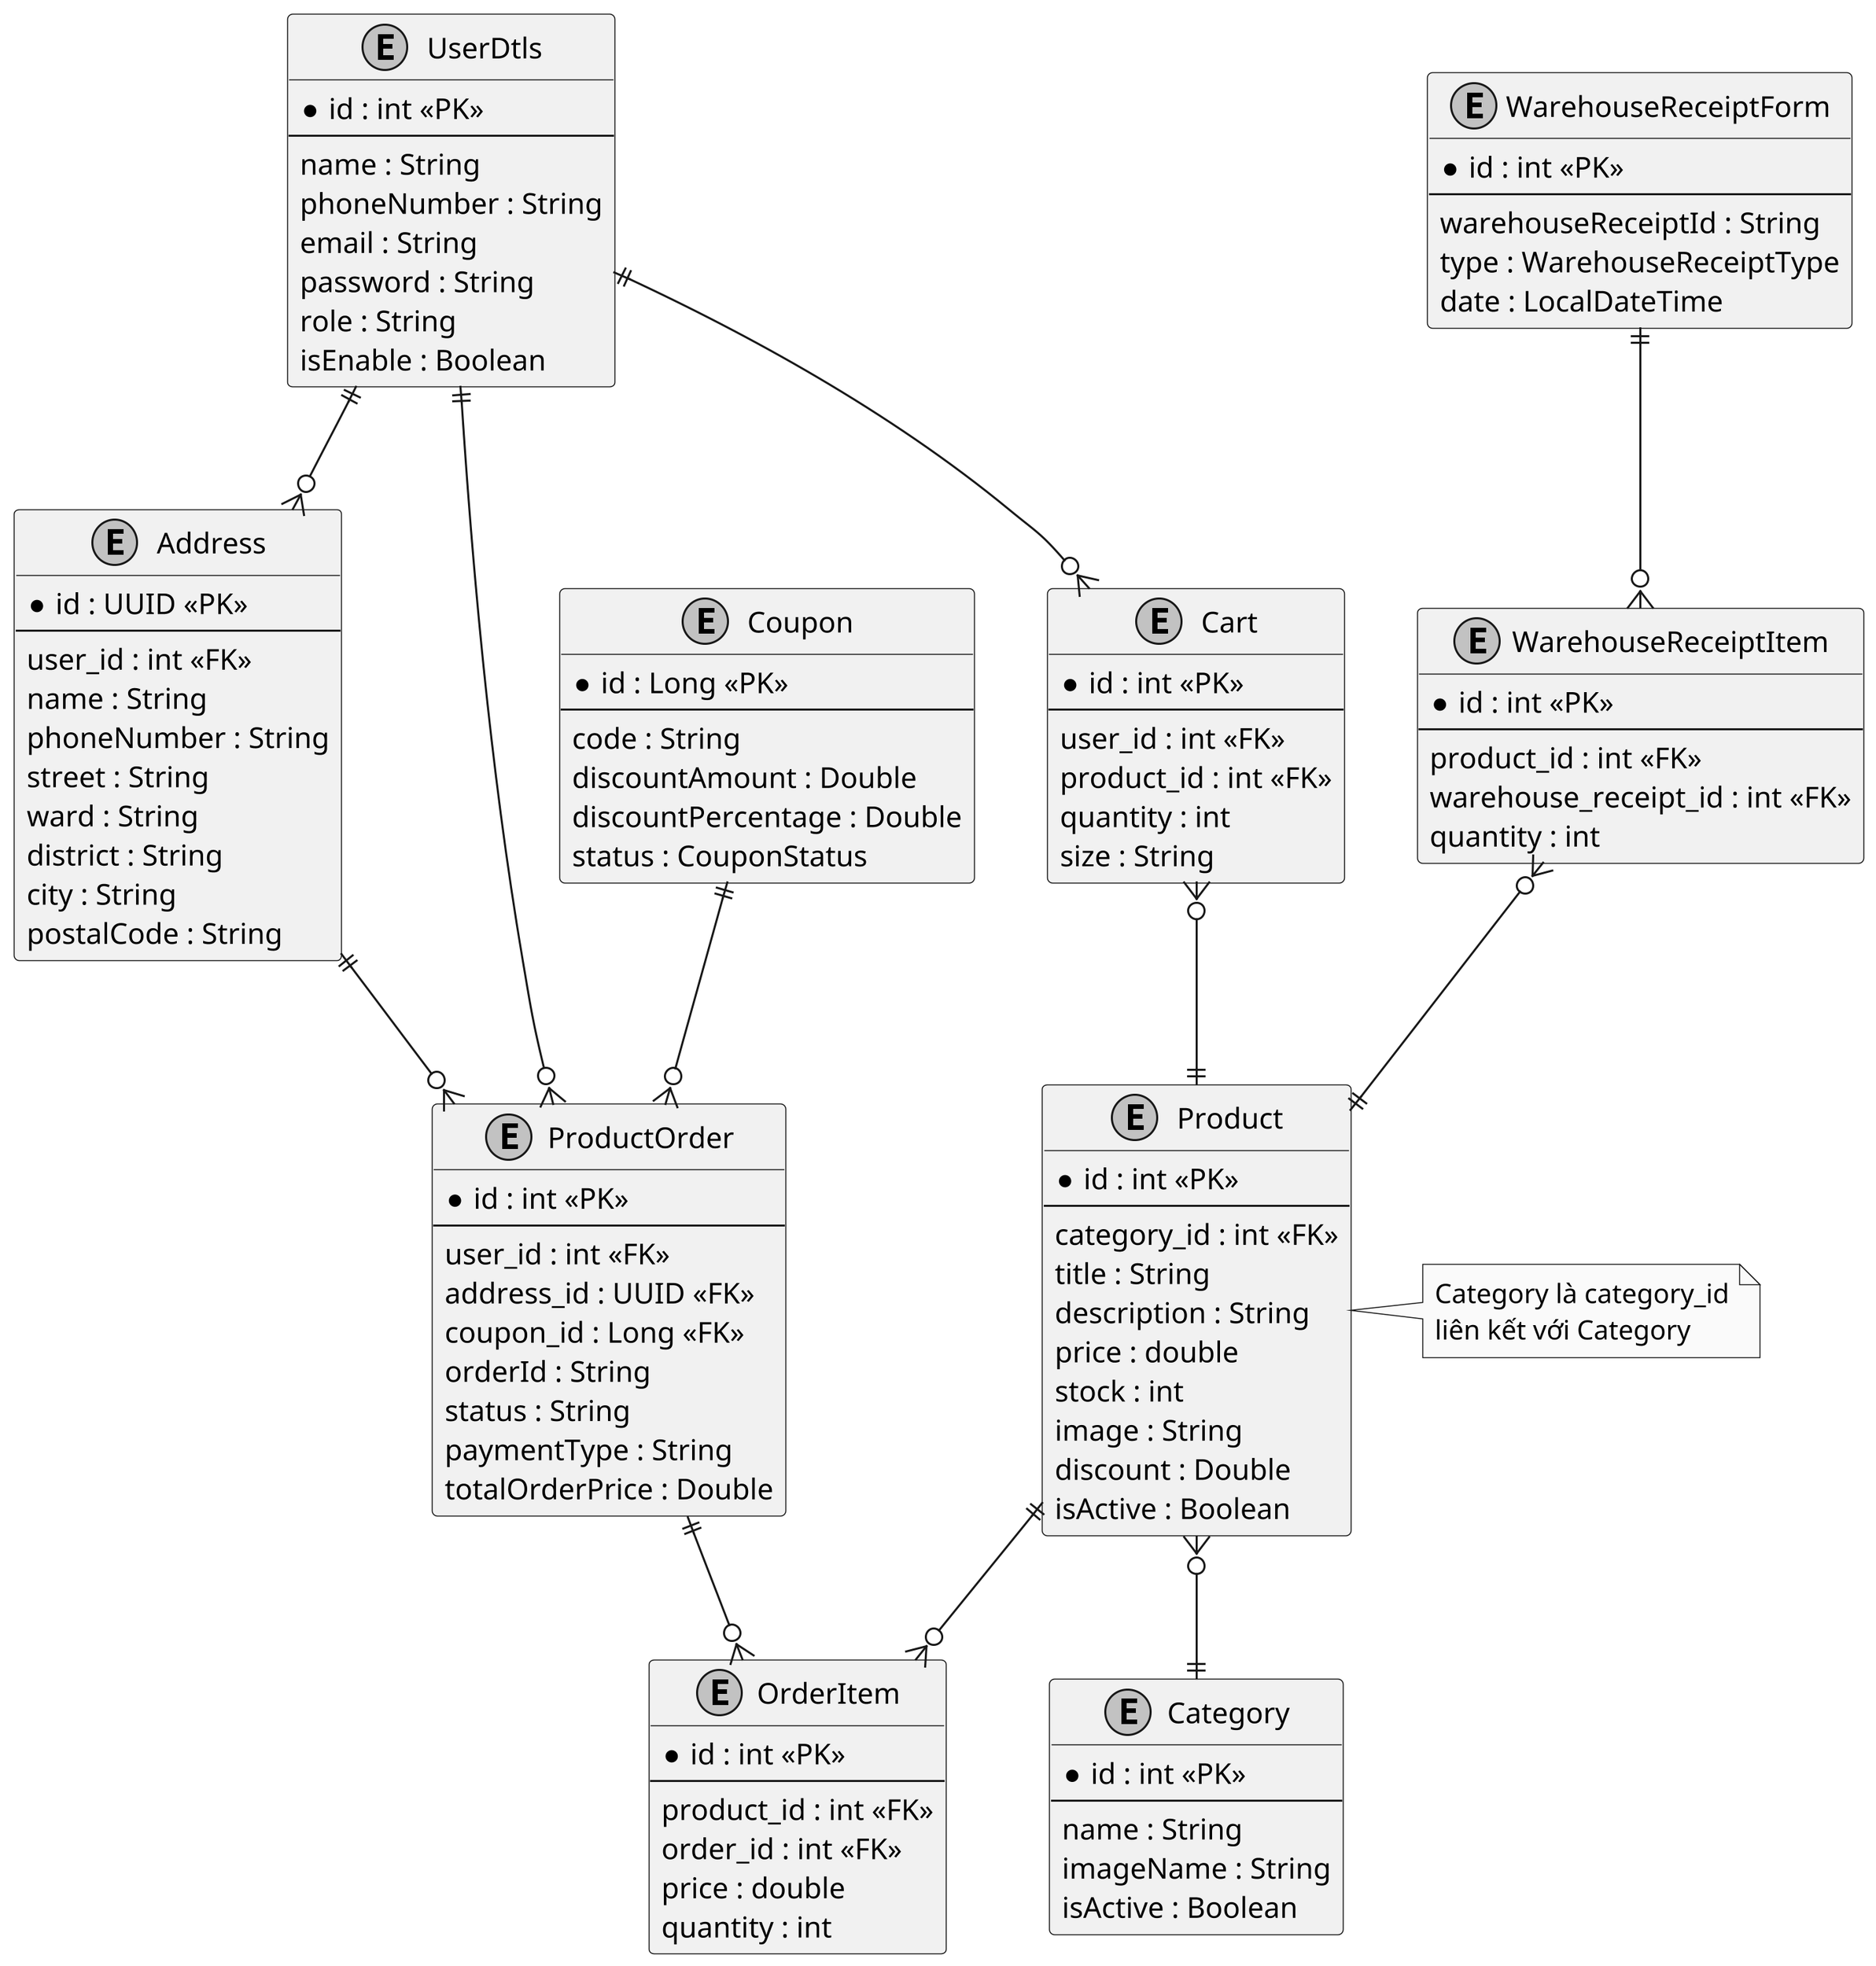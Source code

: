 @startuml
' Thiết lập giao diện
skinparam monochrome true
skinparam dpi 300

' Định nghĩa các thực thể
entity "UserDtls" {
  * id : int <<PK>>
  --
  name : String
  phoneNumber : String
  email : String
  password : String
  role : String
  isEnable : Boolean
}

entity "Address" {
  * id : UUID <<PK>>
  --
  user_id : int <<FK>>
  name : String
  phoneNumber : String
  street : String
  ward : String
  district : String
  city : String
  postalCode : String
}

entity "Cart" {
  * id : int <<PK>>
  --
  user_id : int <<FK>>
  product_id : int <<FK>>
  quantity : int
  size : String
}

entity "Product" {
  * id : int <<PK>>
  --
  category_id : int <<FK>>
  title : String
  description : String
  price : double
  stock : int
  image : String
  discount : Double
  isActive : Boolean
}

entity "Category" {
  * id : int <<PK>>
  --
  name : String
  imageName : String
  isActive : Boolean
}

entity "Coupon" {
  * id : Long <<PK>>
  --
  code : String
  discountAmount : Double
  discountPercentage : Double
  status : CouponStatus
}

entity "ProductOrder" {
  * id : int <<PK>>
  --
  user_id : int <<FK>>
  address_id : UUID <<FK>>
  coupon_id : Long <<FK>>
  orderId : String
  status : String
  paymentType : String
  totalOrderPrice : Double
}

entity "OrderItem" {
  * id : int <<PK>>
  --
  product_id : int <<FK>>
  order_id : int <<FK>>
  price : double
  quantity : int
}

entity "WarehouseReceiptForm" {
  * id : int <<PK>>
  --
  warehouseReceiptId : String
  type : WarehouseReceiptType
  date : LocalDateTime
}

entity "WarehouseReceiptItem" {
  * id : int <<PK>>
  --
  product_id : int <<FK>>
  warehouse_receipt_id : int <<FK>>
  quantity : int
}

' Định nghĩa các mối quan hệ
UserDtls ||--o{ Address
UserDtls ||--o{ Cart
UserDtls ||--o{ ProductOrder
Address ||--o{ ProductOrder
Cart }o--|| Product
Product ||--o{ OrderItem
Product }o--|| Category
ProductOrder ||--o{ OrderItem
WarehouseReceiptForm ||--o{ WarehouseReceiptItem
WarehouseReceiptItem }o--|| Product
Coupon ||--o{ ProductOrder

' Ghi chú
note right of Product
  Category là category_id
  liên kết với Category
end note

@enduml
